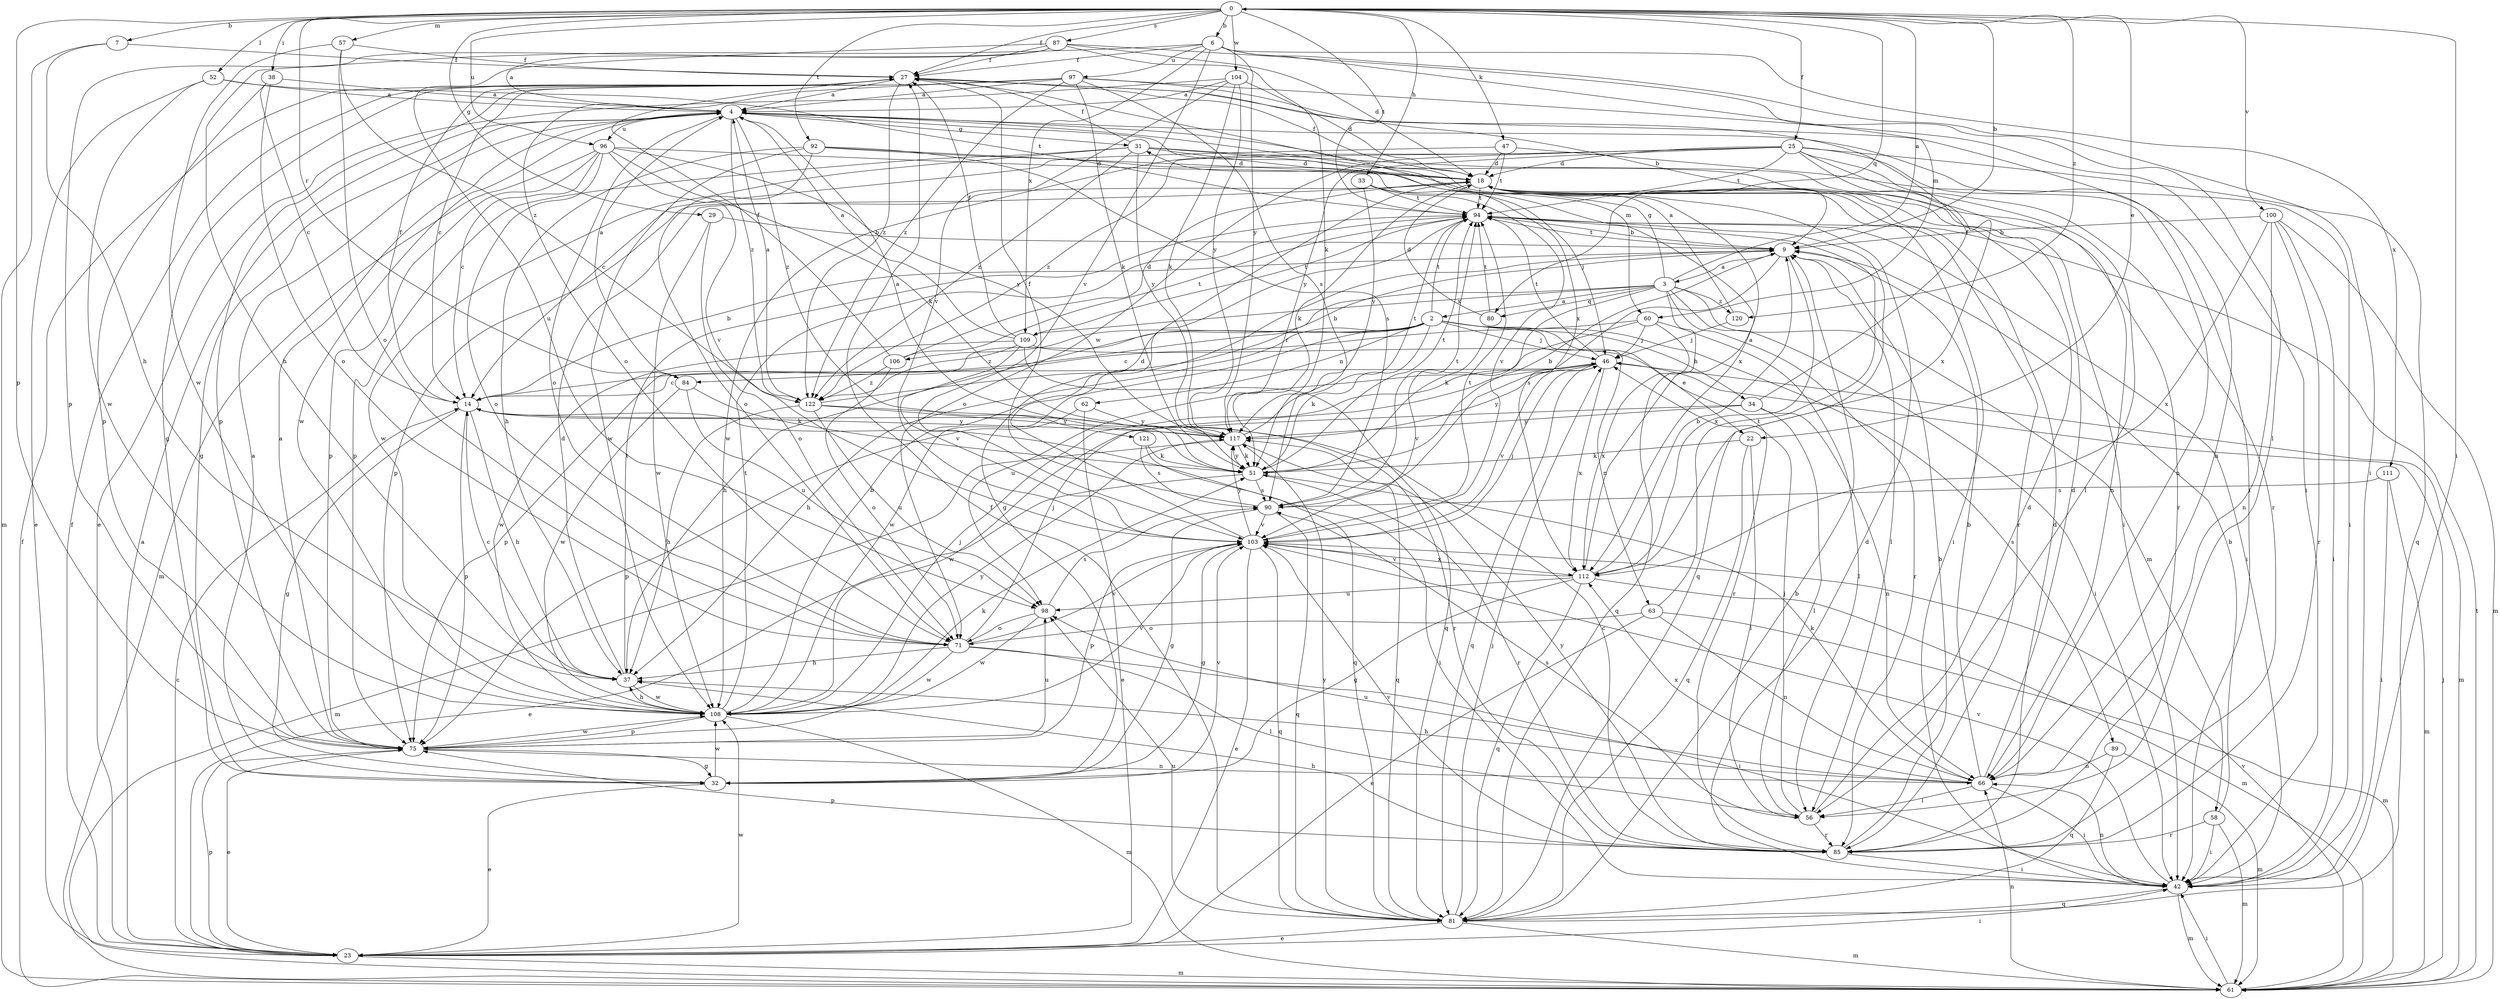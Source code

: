 strict digraph  {
0;
2;
3;
4;
6;
7;
9;
14;
18;
22;
23;
25;
27;
29;
31;
32;
33;
34;
37;
38;
42;
46;
47;
51;
52;
56;
57;
58;
60;
61;
62;
63;
66;
71;
75;
80;
81;
84;
85;
87;
89;
90;
92;
94;
96;
97;
98;
100;
103;
104;
106;
108;
109;
111;
112;
117;
120;
121;
122;
0 -> 6  [label=b];
0 -> 7  [label=b];
0 -> 9  [label=b];
0 -> 22  [label=e];
0 -> 25  [label=f];
0 -> 27  [label=f];
0 -> 29  [label=g];
0 -> 33  [label=h];
0 -> 38  [label=i];
0 -> 42  [label=i];
0 -> 47  [label=k];
0 -> 52  [label=l];
0 -> 57  [label=m];
0 -> 75  [label=p];
0 -> 80  [label=q];
0 -> 84  [label=r];
0 -> 87  [label=s];
0 -> 92  [label=t];
0 -> 94  [label=t];
0 -> 96  [label=u];
0 -> 100  [label=v];
0 -> 104  [label=w];
0 -> 120  [label=z];
2 -> 22  [label=e];
2 -> 34  [label=h];
2 -> 37  [label=h];
2 -> 46  [label=j];
2 -> 51  [label=k];
2 -> 62  [label=n];
2 -> 63  [label=n];
2 -> 75  [label=p];
2 -> 84  [label=r];
2 -> 89  [label=s];
2 -> 94  [label=t];
2 -> 106  [label=w];
2 -> 108  [label=w];
3 -> 0  [label=a];
3 -> 2  [label=a];
3 -> 31  [label=g];
3 -> 37  [label=h];
3 -> 42  [label=i];
3 -> 51  [label=k];
3 -> 58  [label=m];
3 -> 80  [label=q];
3 -> 81  [label=q];
3 -> 85  [label=r];
3 -> 109  [label=x];
3 -> 120  [label=z];
4 -> 31  [label=g];
4 -> 32  [label=g];
4 -> 60  [label=m];
4 -> 66  [label=n];
4 -> 71  [label=o];
4 -> 96  [label=u];
4 -> 108  [label=w];
4 -> 121  [label=z];
4 -> 122  [label=z];
6 -> 27  [label=f];
6 -> 37  [label=h];
6 -> 42  [label=i];
6 -> 60  [label=m];
6 -> 97  [label=u];
6 -> 103  [label=v];
6 -> 109  [label=x];
6 -> 111  [label=x];
6 -> 117  [label=y];
7 -> 27  [label=f];
7 -> 37  [label=h];
7 -> 61  [label=m];
9 -> 3  [label=a];
9 -> 56  [label=l];
9 -> 90  [label=s];
9 -> 94  [label=t];
9 -> 112  [label=x];
14 -> 9  [label=b];
14 -> 27  [label=f];
14 -> 32  [label=g];
14 -> 37  [label=h];
14 -> 75  [label=p];
14 -> 81  [label=q];
14 -> 117  [label=y];
18 -> 27  [label=f];
18 -> 42  [label=i];
18 -> 51  [label=k];
18 -> 66  [label=n];
18 -> 75  [label=p];
18 -> 85  [label=r];
18 -> 94  [label=t];
22 -> 51  [label=k];
22 -> 56  [label=l];
22 -> 81  [label=q];
23 -> 4  [label=a];
23 -> 14  [label=c];
23 -> 27  [label=f];
23 -> 42  [label=i];
23 -> 61  [label=m];
23 -> 75  [label=p];
23 -> 108  [label=w];
25 -> 18  [label=d];
25 -> 56  [label=l];
25 -> 66  [label=n];
25 -> 71  [label=o];
25 -> 81  [label=q];
25 -> 85  [label=r];
25 -> 94  [label=t];
25 -> 108  [label=w];
25 -> 112  [label=x];
25 -> 117  [label=y];
25 -> 122  [label=z];
27 -> 4  [label=a];
27 -> 32  [label=g];
27 -> 42  [label=i];
27 -> 112  [label=x];
27 -> 122  [label=z];
29 -> 9  [label=b];
29 -> 71  [label=o];
29 -> 108  [label=w];
31 -> 18  [label=d];
31 -> 27  [label=f];
31 -> 42  [label=i];
31 -> 75  [label=p];
31 -> 85  [label=r];
31 -> 108  [label=w];
31 -> 117  [label=y];
31 -> 122  [label=z];
32 -> 4  [label=a];
32 -> 23  [label=e];
32 -> 103  [label=v];
32 -> 108  [label=w];
33 -> 46  [label=j];
33 -> 94  [label=t];
33 -> 103  [label=v];
33 -> 117  [label=y];
34 -> 27  [label=f];
34 -> 56  [label=l];
34 -> 66  [label=n];
34 -> 108  [label=w];
34 -> 117  [label=y];
37 -> 14  [label=c];
37 -> 18  [label=d];
37 -> 94  [label=t];
37 -> 108  [label=w];
38 -> 4  [label=a];
38 -> 14  [label=c];
38 -> 71  [label=o];
38 -> 75  [label=p];
42 -> 18  [label=d];
42 -> 61  [label=m];
42 -> 66  [label=n];
42 -> 81  [label=q];
42 -> 103  [label=v];
46 -> 14  [label=c];
46 -> 61  [label=m];
46 -> 81  [label=q];
46 -> 94  [label=t];
46 -> 103  [label=v];
46 -> 112  [label=x];
46 -> 117  [label=y];
47 -> 14  [label=c];
47 -> 18  [label=d];
47 -> 42  [label=i];
47 -> 94  [label=t];
51 -> 4  [label=a];
51 -> 9  [label=b];
51 -> 23  [label=e];
51 -> 85  [label=r];
51 -> 90  [label=s];
51 -> 94  [label=t];
51 -> 117  [label=y];
52 -> 4  [label=a];
52 -> 23  [label=e];
52 -> 94  [label=t];
52 -> 108  [label=w];
56 -> 18  [label=d];
56 -> 46  [label=j];
56 -> 85  [label=r];
56 -> 90  [label=s];
57 -> 27  [label=f];
57 -> 71  [label=o];
57 -> 108  [label=w];
57 -> 122  [label=z];
58 -> 9  [label=b];
58 -> 42  [label=i];
58 -> 61  [label=m];
58 -> 85  [label=r];
60 -> 14  [label=c];
60 -> 46  [label=j];
60 -> 56  [label=l];
60 -> 98  [label=u];
60 -> 112  [label=x];
61 -> 27  [label=f];
61 -> 42  [label=i];
61 -> 46  [label=j];
61 -> 66  [label=n];
61 -> 94  [label=t];
61 -> 103  [label=v];
62 -> 23  [label=e];
62 -> 75  [label=p];
62 -> 117  [label=y];
63 -> 23  [label=e];
63 -> 61  [label=m];
63 -> 66  [label=n];
63 -> 71  [label=o];
63 -> 94  [label=t];
66 -> 9  [label=b];
66 -> 18  [label=d];
66 -> 37  [label=h];
66 -> 42  [label=i];
66 -> 51  [label=k];
66 -> 56  [label=l];
66 -> 98  [label=u];
66 -> 112  [label=x];
71 -> 37  [label=h];
71 -> 42  [label=i];
71 -> 46  [label=j];
71 -> 56  [label=l];
71 -> 103  [label=v];
71 -> 108  [label=w];
75 -> 4  [label=a];
75 -> 23  [label=e];
75 -> 32  [label=g];
75 -> 51  [label=k];
75 -> 66  [label=n];
75 -> 98  [label=u];
75 -> 108  [label=w];
80 -> 18  [label=d];
80 -> 94  [label=t];
80 -> 103  [label=v];
81 -> 9  [label=b];
81 -> 23  [label=e];
81 -> 27  [label=f];
81 -> 46  [label=j];
81 -> 61  [label=m];
81 -> 98  [label=u];
81 -> 117  [label=y];
84 -> 4  [label=a];
84 -> 51  [label=k];
84 -> 98  [label=u];
84 -> 108  [label=w];
85 -> 9  [label=b];
85 -> 14  [label=c];
85 -> 18  [label=d];
85 -> 37  [label=h];
85 -> 42  [label=i];
85 -> 75  [label=p];
85 -> 103  [label=v];
85 -> 117  [label=y];
87 -> 4  [label=a];
87 -> 18  [label=d];
87 -> 27  [label=f];
87 -> 51  [label=k];
87 -> 56  [label=l];
87 -> 75  [label=p];
87 -> 98  [label=u];
89 -> 61  [label=m];
89 -> 66  [label=n];
89 -> 81  [label=q];
90 -> 27  [label=f];
90 -> 32  [label=g];
90 -> 81  [label=q];
90 -> 94  [label=t];
90 -> 103  [label=v];
92 -> 18  [label=d];
92 -> 37  [label=h];
92 -> 71  [label=o];
92 -> 90  [label=s];
92 -> 108  [label=w];
92 -> 112  [label=x];
94 -> 9  [label=b];
94 -> 32  [label=g];
94 -> 42  [label=i];
94 -> 81  [label=q];
96 -> 14  [label=c];
96 -> 18  [label=d];
96 -> 51  [label=k];
96 -> 61  [label=m];
96 -> 71  [label=o];
96 -> 75  [label=p];
96 -> 103  [label=v];
96 -> 117  [label=y];
97 -> 4  [label=a];
97 -> 9  [label=b];
97 -> 14  [label=c];
97 -> 42  [label=i];
97 -> 51  [label=k];
97 -> 71  [label=o];
97 -> 75  [label=p];
97 -> 90  [label=s];
97 -> 122  [label=z];
98 -> 71  [label=o];
98 -> 90  [label=s];
98 -> 108  [label=w];
100 -> 9  [label=b];
100 -> 42  [label=i];
100 -> 61  [label=m];
100 -> 66  [label=n];
100 -> 85  [label=r];
100 -> 112  [label=x];
103 -> 18  [label=d];
103 -> 23  [label=e];
103 -> 32  [label=g];
103 -> 46  [label=j];
103 -> 75  [label=p];
103 -> 81  [label=q];
103 -> 94  [label=t];
103 -> 112  [label=x];
103 -> 117  [label=y];
104 -> 4  [label=a];
104 -> 18  [label=d];
104 -> 23  [label=e];
104 -> 51  [label=k];
104 -> 103  [label=v];
104 -> 117  [label=y];
106 -> 18  [label=d];
106 -> 27  [label=f];
106 -> 71  [label=o];
106 -> 94  [label=t];
106 -> 122  [label=z];
108 -> 9  [label=b];
108 -> 37  [label=h];
108 -> 46  [label=j];
108 -> 61  [label=m];
108 -> 75  [label=p];
108 -> 94  [label=t];
108 -> 103  [label=v];
108 -> 117  [label=y];
109 -> 4  [label=a];
109 -> 27  [label=f];
109 -> 81  [label=q];
109 -> 85  [label=r];
109 -> 94  [label=t];
109 -> 103  [label=v];
109 -> 108  [label=w];
109 -> 122  [label=z];
111 -> 42  [label=i];
111 -> 61  [label=m];
111 -> 90  [label=s];
112 -> 4  [label=a];
112 -> 9  [label=b];
112 -> 32  [label=g];
112 -> 61  [label=m];
112 -> 81  [label=q];
112 -> 98  [label=u];
112 -> 103  [label=v];
117 -> 51  [label=k];
117 -> 61  [label=m];
117 -> 81  [label=q];
117 -> 94  [label=t];
120 -> 4  [label=a];
120 -> 46  [label=j];
121 -> 42  [label=i];
121 -> 51  [label=k];
121 -> 90  [label=s];
122 -> 4  [label=a];
122 -> 9  [label=b];
122 -> 37  [label=h];
122 -> 85  [label=r];
122 -> 98  [label=u];
122 -> 117  [label=y];
}

